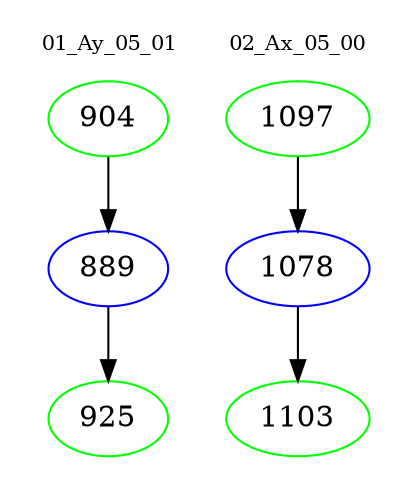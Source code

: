 digraph{
subgraph cluster_0 {
color = white
label = "01_Ay_05_01";
fontsize=10;
T0_904 [label="904", color="green"]
T0_904 -> T0_889 [color="black"]
T0_889 [label="889", color="blue"]
T0_889 -> T0_925 [color="black"]
T0_925 [label="925", color="green"]
}
subgraph cluster_1 {
color = white
label = "02_Ax_05_00";
fontsize=10;
T1_1097 [label="1097", color="green"]
T1_1097 -> T1_1078 [color="black"]
T1_1078 [label="1078", color="blue"]
T1_1078 -> T1_1103 [color="black"]
T1_1103 [label="1103", color="green"]
}
}
